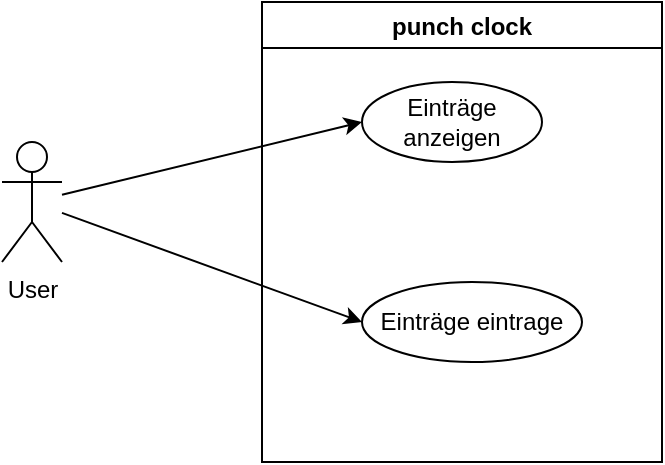 <mxfile>
    <diagram id="JRa3MvKnhJJbdsFDvuLk" name="Page-1">
        <mxGraphModel dx="835" dy="509" grid="1" gridSize="10" guides="1" tooltips="1" connect="1" arrows="1" fold="1" page="1" pageScale="1" pageWidth="850" pageHeight="1100" math="0" shadow="0">
            <root>
                <mxCell id="0"/>
                <mxCell id="1" parent="0"/>
                <mxCell id="12" style="edgeStyle=none;html=1;entryX=0;entryY=0.5;entryDx=0;entryDy=0;" edge="1" parent="1" source="4">
                    <mxGeometry relative="1" as="geometry">
                        <mxPoint x="410" y="210" as="targetPoint"/>
                    </mxGeometry>
                </mxCell>
                <mxCell id="13" style="edgeStyle=none;html=1;entryX=0;entryY=0.5;entryDx=0;entryDy=0;" edge="1" parent="1" source="4" target="11">
                    <mxGeometry relative="1" as="geometry"/>
                </mxCell>
                <mxCell id="4" value="User" style="shape=umlActor;verticalLabelPosition=bottom;verticalAlign=top;html=1;outlineConnect=0;" parent="1" vertex="1">
                    <mxGeometry x="230" y="220" width="30" height="60" as="geometry"/>
                </mxCell>
                <mxCell id="8" value="punch clock" style="swimlane;" vertex="1" parent="1">
                    <mxGeometry x="360" y="150" width="200" height="230" as="geometry"/>
                </mxCell>
                <mxCell id="11" value="Einträge eintrage" style="ellipse;whiteSpace=wrap;html=1;" vertex="1" parent="8">
                    <mxGeometry x="50" y="140" width="110" height="40" as="geometry"/>
                </mxCell>
                <mxCell id="16" value="Einträge anzeigen" style="ellipse;whiteSpace=wrap;html=1;" vertex="1" parent="8">
                    <mxGeometry x="50" y="40" width="90" height="40" as="geometry"/>
                </mxCell>
            </root>
        </mxGraphModel>
    </diagram>
</mxfile>